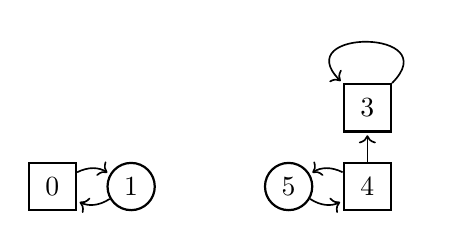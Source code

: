 \begin{tikzpicture}
	[podd/.style={circle, draw, thick, minimum size=6mm, inner sep=0},
	peven/.style = {rectangle, draw, thick, minimum size=6mm, inner sep=0},
	pre/.style = {<-, semithick, shorten <=1pt},
	post/.style = {->, shorten >=1pt, semithick}]
	\node (origin) at (0,0) {};
	\node (1) [podd, left of=origin] {1};
	\node (0) [peven, left of=1]  {0}
		edge [post, bend left] (1)
		edge [pre, bend right] (1);
	\node (5) [podd, right of=origin]  {5};
	\node (4) [peven, right of=5]  {4}
		edge [post, bend right] (5)
		edge [pre, bend left] (5);
	\node (3) [peven, above of=4] {3}
		edge [pre] (4)
		edge [loop, post, looseness=4] (3);
\end{tikzpicture}

